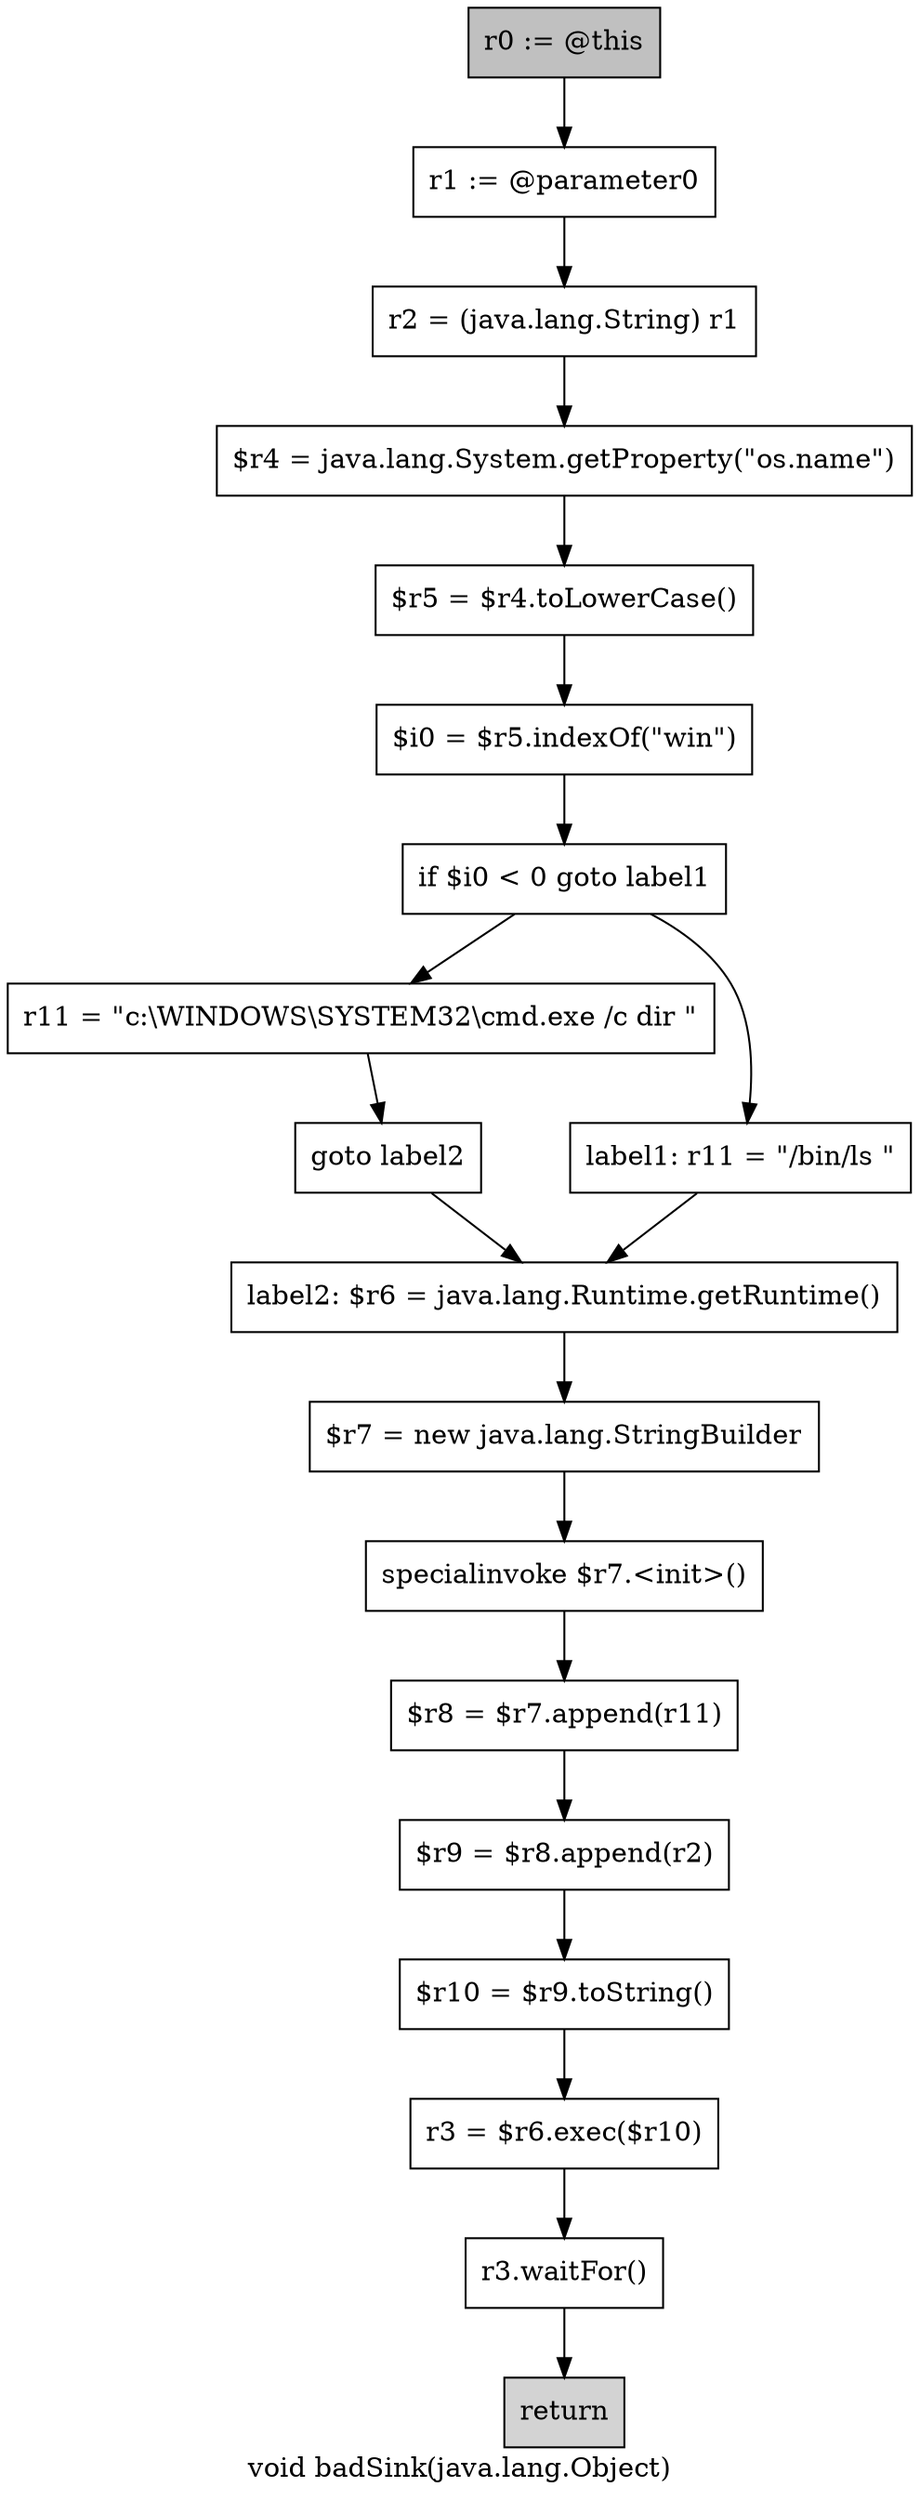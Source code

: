 digraph "void badSink(java.lang.Object)" {
    label="void badSink(java.lang.Object)";
    node [shape=box];
    "0" [style=filled,fillcolor=gray,label="r0 := @this",];
    "1" [label="r1 := @parameter0",];
    "0"->"1";
    "2" [label="r2 = (java.lang.String) r1",];
    "1"->"2";
    "3" [label="$r4 = java.lang.System.getProperty(\"os.name\")",];
    "2"->"3";
    "4" [label="$r5 = $r4.toLowerCase()",];
    "3"->"4";
    "5" [label="$i0 = $r5.indexOf(\"win\")",];
    "4"->"5";
    "6" [label="if $i0 < 0 goto label1",];
    "5"->"6";
    "7" [label="r11 = \"c:\\WINDOWS\\SYSTEM32\\cmd.exe /c dir \"",];
    "6"->"7";
    "9" [label="label1: r11 = \"/bin/ls \"",];
    "6"->"9";
    "8" [label="goto label2",];
    "7"->"8";
    "10" [label="label2: $r6 = java.lang.Runtime.getRuntime()",];
    "8"->"10";
    "9"->"10";
    "11" [label="$r7 = new java.lang.StringBuilder",];
    "10"->"11";
    "12" [label="specialinvoke $r7.<init>()",];
    "11"->"12";
    "13" [label="$r8 = $r7.append(r11)",];
    "12"->"13";
    "14" [label="$r9 = $r8.append(r2)",];
    "13"->"14";
    "15" [label="$r10 = $r9.toString()",];
    "14"->"15";
    "16" [label="r3 = $r6.exec($r10)",];
    "15"->"16";
    "17" [label="r3.waitFor()",];
    "16"->"17";
    "18" [style=filled,fillcolor=lightgray,label="return",];
    "17"->"18";
}
